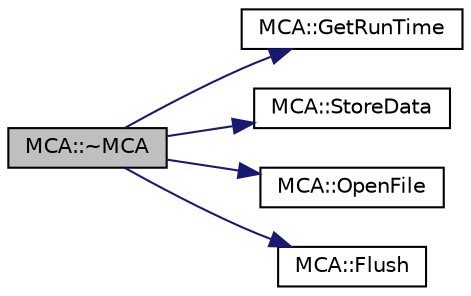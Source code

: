 digraph "MCA::~MCA"
{
  edge [fontname="Helvetica",fontsize="10",labelfontname="Helvetica",labelfontsize="10"];
  node [fontname="Helvetica",fontsize="10",shape=record];
  rankdir="LR";
  Node1 [label="MCA::~MCA",height=0.2,width=0.4,color="black", fillcolor="grey75", style="filled", fontcolor="black"];
  Node1 -> Node2 [color="midnightblue",fontsize="10",style="solid",fontname="Helvetica"];
  Node2 [label="MCA::GetRunTime",height=0.2,width=0.4,color="black", fillcolor="white", style="filled",URL="$d4/def/class_m_c_a.html#a86ec2de5b49c9e24fc8c612ef42cff4a",tooltip="Return the length of time the MCA has been running. "];
  Node1 -> Node3 [color="midnightblue",fontsize="10",style="solid",fontname="Helvetica"];
  Node3 [label="MCA::StoreData",height=0.2,width=0.4,color="black", fillcolor="white", style="filled",URL="$d4/def/class_m_c_a.html#a782e532d393383d277b77c757e8367e1",tooltip="Abstract method describing how the MCA data is stored. "];
  Node1 -> Node4 [color="midnightblue",fontsize="10",style="solid",fontname="Helvetica"];
  Node4 [label="MCA::OpenFile",height=0.2,width=0.4,color="black", fillcolor="white", style="filled",URL="$d4/def/class_m_c_a.html#adb7bbd734c44a1b1f9cf9f2ea6261e30",tooltip="Abstract method to open a storage file. "];
  Node1 -> Node5 [color="midnightblue",fontsize="10",style="solid",fontname="Helvetica"];
  Node5 [label="MCA::Flush",height=0.2,width=0.4,color="black", fillcolor="white", style="filled",URL="$d4/def/class_m_c_a.html#a2d6d957bea6f6d5678e5ccc65f6d2507",tooltip="Flush the current memory to disk. "];
}
